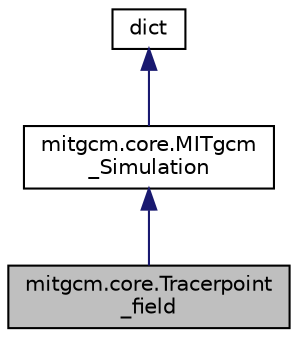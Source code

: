 digraph "mitgcm.core.Tracerpoint_field"
{
  edge [fontname="Helvetica",fontsize="10",labelfontname="Helvetica",labelfontsize="10"];
  node [fontname="Helvetica",fontsize="10",shape=record];
  Node1 [label="mitgcm.core.Tracerpoint\l_field",height=0.2,width=0.4,color="black", fillcolor="grey75", style="filled", fontcolor="black"];
  Node2 -> Node1 [dir="back",color="midnightblue",fontsize="10",style="solid",fontname="Helvetica"];
  Node2 [label="mitgcm.core.MITgcm\l_Simulation",height=0.2,width=0.4,color="black", fillcolor="white", style="filled",URL="$classmitgcm_1_1core_1_1_m_i_tgcm___simulation.html"];
  Node3 -> Node2 [dir="back",color="midnightblue",fontsize="10",style="solid",fontname="Helvetica"];
  Node3 [label="dict",height=0.2,width=0.4,color="black", fillcolor="white", style="filled",URL="$classdict.html"];
}
